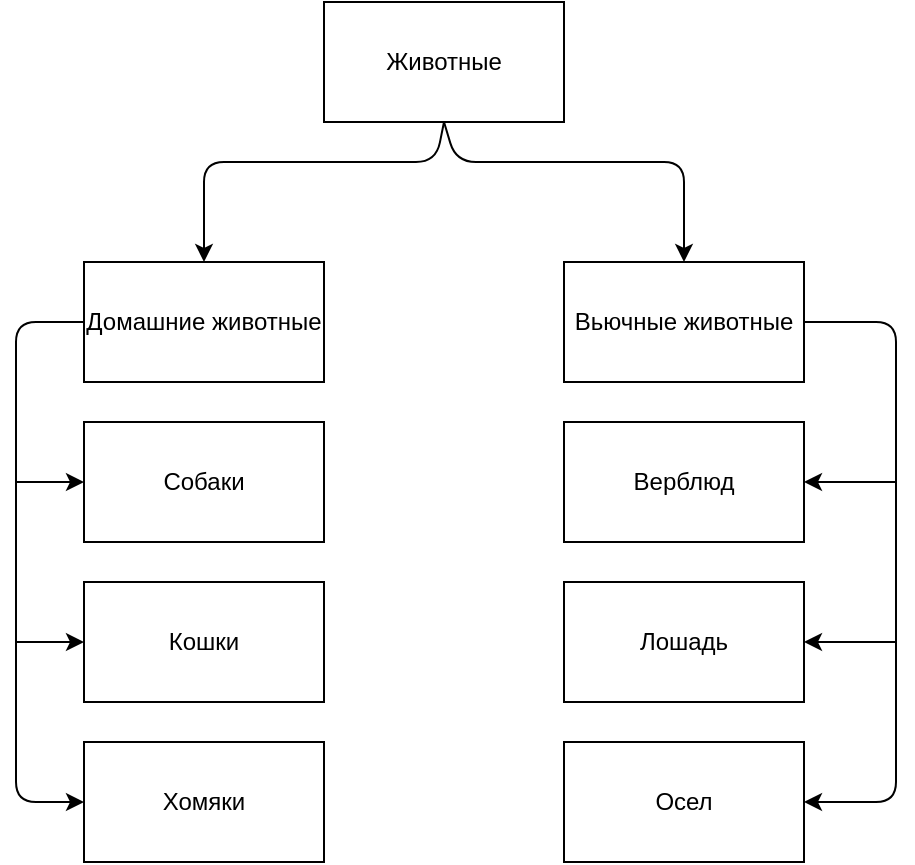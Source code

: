 <mxfile>
    <diagram id="xc2axb1GDw5sZJGS9BL2" name="Page-1">
        <mxGraphModel dx="1343" dy="703" grid="1" gridSize="10" guides="1" tooltips="1" connect="1" arrows="1" fold="1" page="1" pageScale="1" pageWidth="827" pageHeight="1169" math="0" shadow="0">
            <root>
                <mxCell id="0"/>
                <mxCell id="1" parent="0"/>
                <mxCell id="2" value="Животные" style="rounded=0;whiteSpace=wrap;html=1;" vertex="1" parent="1">
                    <mxGeometry x="354" y="40" width="120" height="60" as="geometry"/>
                </mxCell>
                <mxCell id="3" value="" style="endArrow=classic;html=1;exitX=0.5;exitY=1;exitDx=0;exitDy=0;entryX=0.5;entryY=0;entryDx=0;entryDy=0;" edge="1" parent="1" source="2" target="4">
                    <mxGeometry width="50" height="50" relative="1" as="geometry">
                        <mxPoint x="390" y="380" as="sourcePoint"/>
                        <mxPoint x="414" y="200" as="targetPoint"/>
                        <Array as="points">
                            <mxPoint x="410" y="120"/>
                            <mxPoint x="294" y="120"/>
                        </Array>
                    </mxGeometry>
                </mxCell>
                <mxCell id="4" value="Домашние животные" style="rounded=0;whiteSpace=wrap;html=1;" vertex="1" parent="1">
                    <mxGeometry x="234" y="170" width="120" height="60" as="geometry"/>
                </mxCell>
                <mxCell id="5" value="Вьючные животные" style="rounded=0;whiteSpace=wrap;html=1;" vertex="1" parent="1">
                    <mxGeometry x="474" y="170" width="120" height="60" as="geometry"/>
                </mxCell>
                <mxCell id="6" value="" style="endArrow=classic;html=1;exitX=0.5;exitY=1;exitDx=0;exitDy=0;entryX=0.5;entryY=0;entryDx=0;entryDy=0;" edge="1" parent="1" source="2" target="5">
                    <mxGeometry width="50" height="50" relative="1" as="geometry">
                        <mxPoint x="390" y="380" as="sourcePoint"/>
                        <mxPoint x="440" y="330" as="targetPoint"/>
                        <Array as="points">
                            <mxPoint x="420" y="120"/>
                            <mxPoint x="534" y="120"/>
                        </Array>
                    </mxGeometry>
                </mxCell>
                <mxCell id="7" value="Собаки" style="rounded=0;whiteSpace=wrap;html=1;" vertex="1" parent="1">
                    <mxGeometry x="234" y="250" width="120" height="60" as="geometry"/>
                </mxCell>
                <mxCell id="8" value="Кошки" style="rounded=0;whiteSpace=wrap;html=1;" vertex="1" parent="1">
                    <mxGeometry x="234" y="330" width="120" height="60" as="geometry"/>
                </mxCell>
                <mxCell id="9" value="Хомяки" style="rounded=0;whiteSpace=wrap;html=1;" vertex="1" parent="1">
                    <mxGeometry x="234" y="410" width="120" height="60" as="geometry"/>
                </mxCell>
                <mxCell id="11" value="Верблюд" style="rounded=0;whiteSpace=wrap;html=1;" vertex="1" parent="1">
                    <mxGeometry x="474" y="250" width="120" height="60" as="geometry"/>
                </mxCell>
                <mxCell id="12" value="Лошадь" style="rounded=0;whiteSpace=wrap;html=1;" vertex="1" parent="1">
                    <mxGeometry x="474" y="330" width="120" height="60" as="geometry"/>
                </mxCell>
                <mxCell id="15" value="" style="endArrow=classic;html=1;entryX=0;entryY=0.5;entryDx=0;entryDy=0;" edge="1" parent="1" target="8">
                    <mxGeometry width="50" height="50" relative="1" as="geometry">
                        <mxPoint x="200" y="360" as="sourcePoint"/>
                        <mxPoint x="490" y="330" as="targetPoint"/>
                    </mxGeometry>
                </mxCell>
                <mxCell id="16" value="" style="endArrow=classic;html=1;entryX=0;entryY=0.5;entryDx=0;entryDy=0;" edge="1" parent="1" target="7">
                    <mxGeometry width="50" height="50" relative="1" as="geometry">
                        <mxPoint x="200" y="280" as="sourcePoint"/>
                        <mxPoint x="490" y="330" as="targetPoint"/>
                    </mxGeometry>
                </mxCell>
                <mxCell id="18" value="" style="endArrow=classic;html=1;entryX=1;entryY=0.5;entryDx=0;entryDy=0;" edge="1" parent="1" target="11">
                    <mxGeometry width="50" height="50" relative="1" as="geometry">
                        <mxPoint x="640" y="280" as="sourcePoint"/>
                        <mxPoint x="490" y="330" as="targetPoint"/>
                    </mxGeometry>
                </mxCell>
                <mxCell id="21" value="Осел" style="rounded=0;whiteSpace=wrap;html=1;" vertex="1" parent="1">
                    <mxGeometry x="474" y="410" width="120" height="60" as="geometry"/>
                </mxCell>
                <mxCell id="23" value="" style="endArrow=classic;html=1;exitX=1;exitY=0.5;exitDx=0;exitDy=0;entryX=1;entryY=0.5;entryDx=0;entryDy=0;" edge="1" parent="1" source="5" target="21">
                    <mxGeometry width="50" height="50" relative="1" as="geometry">
                        <mxPoint x="440" y="380" as="sourcePoint"/>
                        <mxPoint x="680" y="390" as="targetPoint"/>
                        <Array as="points">
                            <mxPoint x="640" y="200"/>
                            <mxPoint x="640" y="440"/>
                        </Array>
                    </mxGeometry>
                </mxCell>
                <mxCell id="24" value="" style="endArrow=classic;html=1;entryX=1;entryY=0.5;entryDx=0;entryDy=0;" edge="1" parent="1" target="12">
                    <mxGeometry width="50" height="50" relative="1" as="geometry">
                        <mxPoint x="640" y="360" as="sourcePoint"/>
                        <mxPoint x="490" y="330" as="targetPoint"/>
                    </mxGeometry>
                </mxCell>
                <mxCell id="25" value="" style="endArrow=classic;html=1;exitX=0;exitY=0.5;exitDx=0;exitDy=0;entryX=0;entryY=0.5;entryDx=0;entryDy=0;" edge="1" parent="1" source="4" target="9">
                    <mxGeometry width="50" height="50" relative="1" as="geometry">
                        <mxPoint x="440" y="380" as="sourcePoint"/>
                        <mxPoint x="200" y="440" as="targetPoint"/>
                        <Array as="points">
                            <mxPoint x="200" y="200"/>
                            <mxPoint x="200" y="440"/>
                        </Array>
                    </mxGeometry>
                </mxCell>
            </root>
        </mxGraphModel>
    </diagram>
</mxfile>